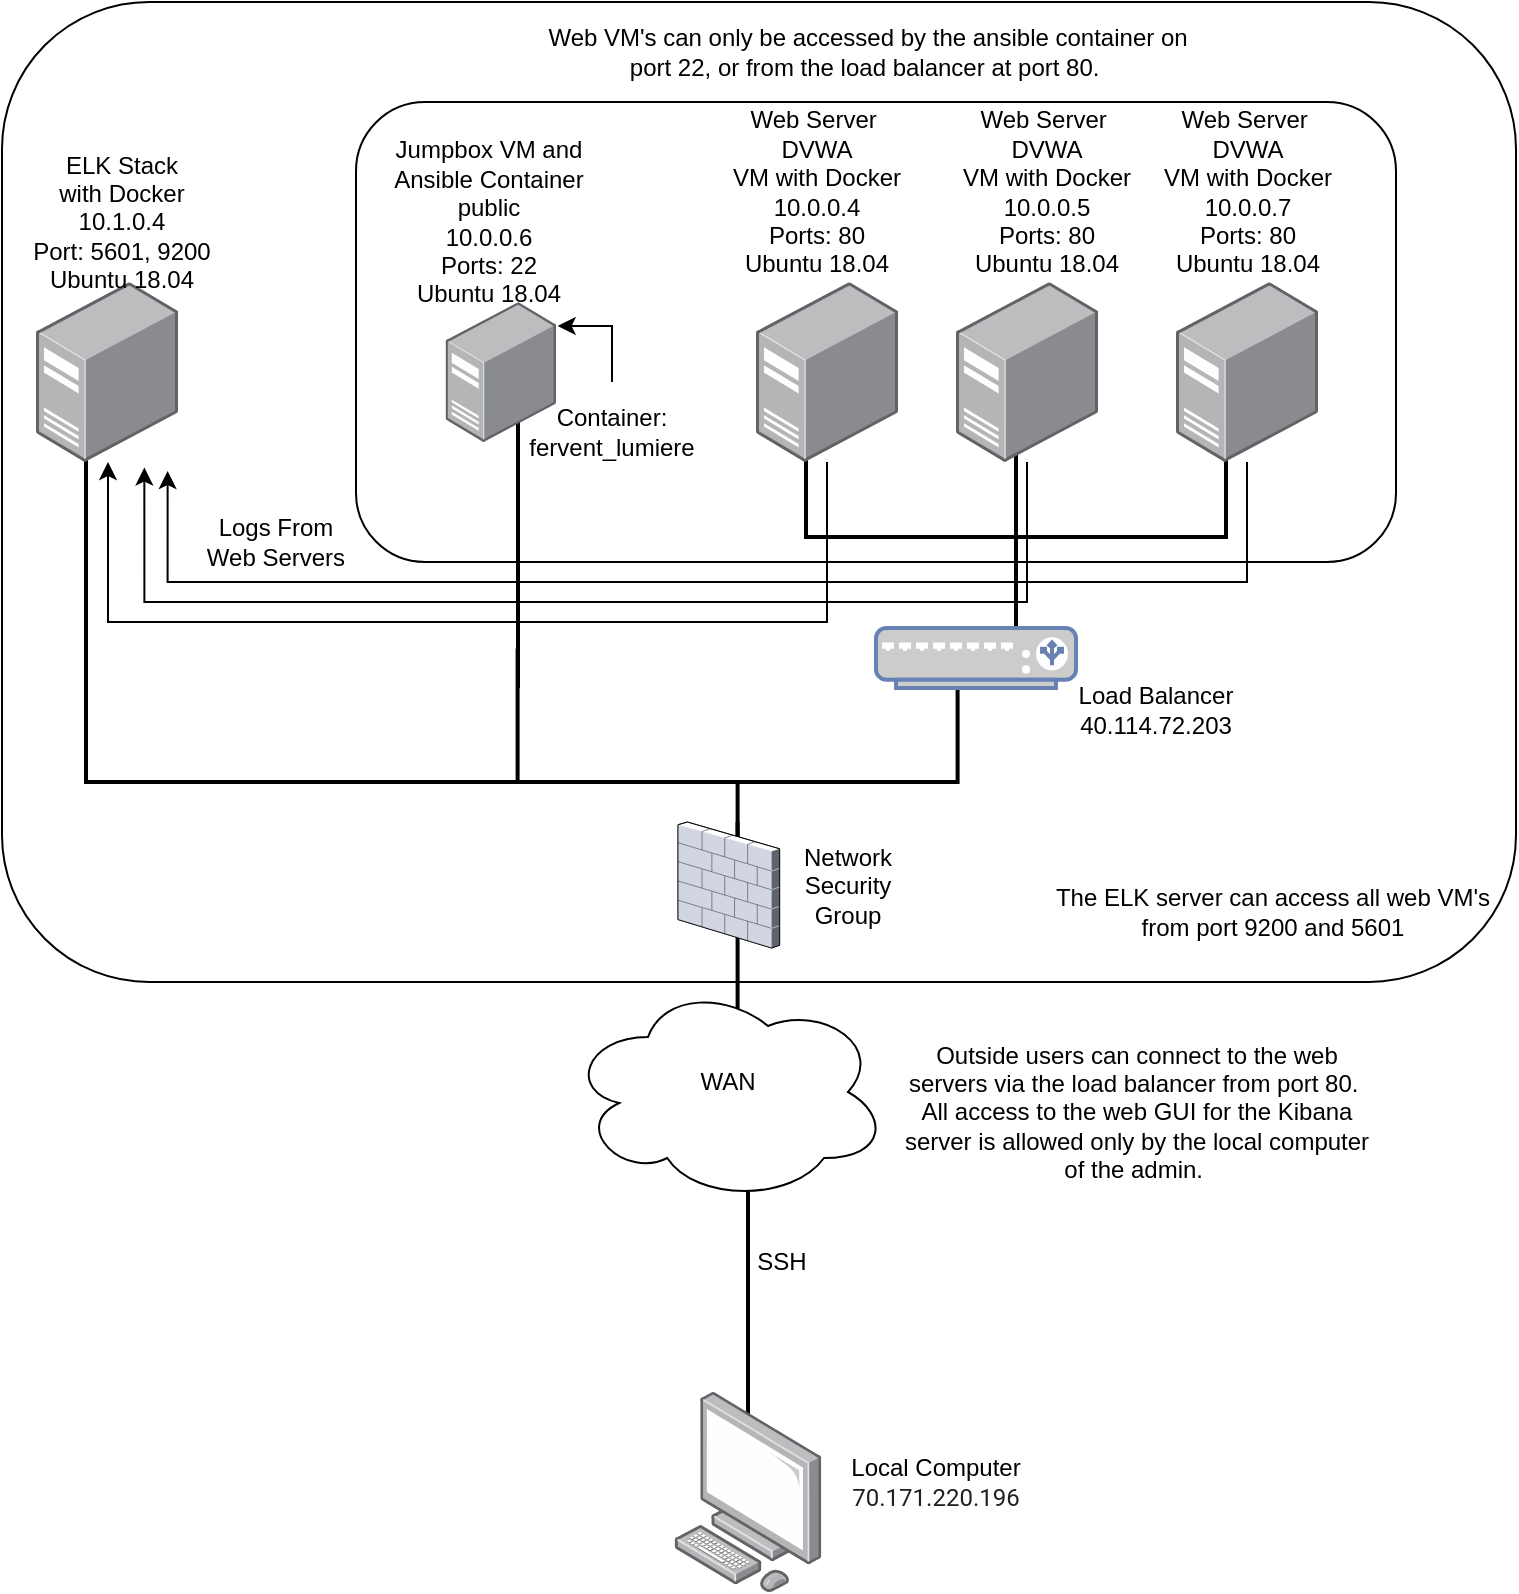 <mxfile version="15.1.1" type="device"><diagram id="eF1Iy3HHIRJT9lwib8re" name="Page-1"><mxGraphModel dx="1185" dy="638" grid="1" gridSize="10" guides="1" tooltips="1" connect="1" arrows="1" fold="1" page="1" pageScale="1" pageWidth="850" pageHeight="1100" math="0" shadow="0"><root><mxCell id="0"/><mxCell id="1" parent="0"/><mxCell id="Uj7m96r3pV73v1qRqBa3-83" value="" style="rounded=1;whiteSpace=wrap;html=1;shadow=0;fillColor=none;" vertex="1" parent="1"><mxGeometry x="220" y="140" width="520" height="230" as="geometry"/></mxCell><mxCell id="Uj7m96r3pV73v1qRqBa3-85" value="" style="rounded=1;whiteSpace=wrap;html=1;shadow=0;fillColor=none;" vertex="1" parent="1"><mxGeometry x="43" y="90" width="757" height="490" as="geometry"/></mxCell><mxCell id="Uj7m96r3pV73v1qRqBa3-59" value="" style="line;strokeWidth=2;direction=south;html=1;" vertex="1" parent="1"><mxGeometry x="405.8" y="500" width="10" height="160" as="geometry"/></mxCell><mxCell id="Uj7m96r3pV73v1qRqBa3-58" value="" style="line;strokeWidth=2;direction=south;html=1;" vertex="1" parent="1"><mxGeometry x="296" y="273" width="10" height="160" as="geometry"/></mxCell><mxCell id="Uj7m96r3pV73v1qRqBa3-40" value="" style="strokeWidth=2;html=1;shape=mxgraph.flowchart.annotation_2;align=left;labelPosition=right;pointerEvents=1;rotation=-90;" vertex="1" parent="1"><mxGeometry x="344.05" y="370" width="133.5" height="220" as="geometry"/></mxCell><mxCell id="Uj7m96r3pV73v1qRqBa3-42" value="" style="line;strokeWidth=2;direction=south;html=1;" vertex="1" parent="1"><mxGeometry x="545" y="300" width="10" height="120" as="geometry"/></mxCell><mxCell id="Uj7m96r3pV73v1qRqBa3-41" value="" style="strokeWidth=2;html=1;shape=mxgraph.flowchart.annotation_2;align=left;labelPosition=right;pointerEvents=1;rotation=-90;" vertex="1" parent="1"><mxGeometry x="497.5" y="252.5" width="105" height="210" as="geometry"/></mxCell><mxCell id="Uj7m96r3pV73v1qRqBa3-13" value="" style="line;strokeWidth=2;html=1;rotation=90;" vertex="1" parent="1"><mxGeometry x="336" y="715" width="160" height="10" as="geometry"/></mxCell><mxCell id="Uj7m96r3pV73v1qRqBa3-2" value="" style="ellipse;shape=cloud;whiteSpace=wrap;html=1;" vertex="1" parent="1"><mxGeometry x="326" y="580" width="160" height="110" as="geometry"/></mxCell><mxCell id="Uj7m96r3pV73v1qRqBa3-4" value="" style="points=[];aspect=fixed;html=1;align=center;shadow=0;dashed=0;image;image=img/lib/allied_telesis/computer_and_terminals/Personal_Computer.svg;" vertex="1" parent="1"><mxGeometry x="379.11" y="785" width="73.79" height="100" as="geometry"/></mxCell><mxCell id="Uj7m96r3pV73v1qRqBa3-6" value="" style="verticalLabelPosition=bottom;sketch=0;aspect=fixed;html=1;verticalAlign=top;strokeColor=none;align=center;outlineConnect=0;shape=mxgraph.citrix.firewall;" vertex="1" parent="1"><mxGeometry x="381.0" y="500" width="50.81" height="63" as="geometry"/></mxCell><mxCell id="Uj7m96r3pV73v1qRqBa3-7" value="" style="fontColor=#0066CC;verticalAlign=top;verticalLabelPosition=bottom;labelPosition=center;align=center;html=1;outlineConnect=0;fillColor=#CCCCCC;strokeColor=#6881B3;gradientColor=none;gradientDirection=north;strokeWidth=2;shape=mxgraph.networks.load_balancer;" vertex="1" parent="1"><mxGeometry x="480" y="403" width="100" height="30" as="geometry"/></mxCell><mxCell id="Uj7m96r3pV73v1qRqBa3-62" style="edgeStyle=orthogonalEdgeStyle;rounded=0;orthogonalLoop=1;jettySize=auto;html=1;" edge="1" parent="1" source="Uj7m96r3pV73v1qRqBa3-10" target="Uj7m96r3pV73v1qRqBa3-5"><mxGeometry relative="1" as="geometry"><Array as="points"><mxPoint x="456" y="400"/><mxPoint x="96" y="400"/></Array></mxGeometry></mxCell><mxCell id="Uj7m96r3pV73v1qRqBa3-10" value="" style="points=[];aspect=fixed;html=1;align=center;shadow=0;dashed=0;image;image=img/lib/allied_telesis/computer_and_terminals/Server_Desktop.svg;" vertex="1" parent="1"><mxGeometry x="420" y="230" width="71" height="90" as="geometry"/></mxCell><mxCell id="Uj7m96r3pV73v1qRqBa3-63" style="edgeStyle=orthogonalEdgeStyle;rounded=0;orthogonalLoop=1;jettySize=auto;html=1;entryX=0.763;entryY=1.031;entryDx=0;entryDy=0;entryPerimeter=0;" edge="1" parent="1" source="Uj7m96r3pV73v1qRqBa3-11" target="Uj7m96r3pV73v1qRqBa3-5"><mxGeometry relative="1" as="geometry"><Array as="points"><mxPoint x="556" y="390"/><mxPoint x="114" y="390"/></Array></mxGeometry></mxCell><mxCell id="Uj7m96r3pV73v1qRqBa3-11" value="" style="points=[];aspect=fixed;html=1;align=center;shadow=0;dashed=0;image;image=img/lib/allied_telesis/computer_and_terminals/Server_Desktop.svg;" vertex="1" parent="1"><mxGeometry x="520" y="230" width="71" height="90" as="geometry"/></mxCell><mxCell id="Uj7m96r3pV73v1qRqBa3-64" style="edgeStyle=orthogonalEdgeStyle;rounded=0;orthogonalLoop=1;jettySize=auto;html=1;entryX=0.927;entryY=1.05;entryDx=0;entryDy=0;entryPerimeter=0;" edge="1" parent="1" source="Uj7m96r3pV73v1qRqBa3-12" target="Uj7m96r3pV73v1qRqBa3-5"><mxGeometry relative="1" as="geometry"><Array as="points"><mxPoint x="666" y="380"/><mxPoint x="126" y="380"/></Array></mxGeometry></mxCell><mxCell id="Uj7m96r3pV73v1qRqBa3-12" value="" style="points=[];aspect=fixed;html=1;align=center;shadow=0;dashed=0;image;image=img/lib/allied_telesis/computer_and_terminals/Server_Desktop.svg;" vertex="1" parent="1"><mxGeometry x="630" y="230" width="71" height="90" as="geometry"/></mxCell><mxCell id="Uj7m96r3pV73v1qRqBa3-20" value="" style="line;strokeWidth=2;direction=south;html=1;rotation=-180;" vertex="1" parent="1"><mxGeometry x="80" y="300" width="10" height="180" as="geometry"/></mxCell><mxCell id="Uj7m96r3pV73v1qRqBa3-21" value="" style="points=[];aspect=fixed;html=1;align=center;shadow=0;dashed=0;image;image=img/lib/allied_telesis/computer_and_terminals/Server_Desktop.svg;" vertex="1" parent="1"><mxGeometry x="264.78" y="240" width="55.22" height="70" as="geometry"/></mxCell><mxCell id="Uj7m96r3pV73v1qRqBa3-29" value="Jumpbox VM and Ansible Container&lt;br&gt;public&lt;br&gt;10.0.0.6&lt;br&gt;Ports: 22&lt;br&gt;Ubuntu 18.04" style="text;html=1;strokeColor=none;fillColor=none;align=center;verticalAlign=middle;whiteSpace=wrap;rounded=0;" vertex="1" parent="1"><mxGeometry x="236.81" y="180" width="99.19" height="40" as="geometry"/></mxCell><mxCell id="Uj7m96r3pV73v1qRqBa3-30" value="Web Server&amp;nbsp;&lt;br&gt;DVWA&lt;br&gt;VM with Docker&lt;br&gt;10.0.0.4&lt;br&gt;Ports: 80&lt;br&gt;Ubuntu 18.04" style="text;html=1;strokeColor=none;fillColor=none;align=center;verticalAlign=middle;whiteSpace=wrap;rounded=0;direction=west;" vertex="1" parent="1"><mxGeometry x="381" y="150" width="139" height="70" as="geometry"/></mxCell><mxCell id="Uj7m96r3pV73v1qRqBa3-33" value="Load Balancer&lt;br&gt;40.114.72.203" style="text;html=1;strokeColor=none;fillColor=none;align=center;verticalAlign=middle;whiteSpace=wrap;rounded=0;" vertex="1" parent="1"><mxGeometry x="560" y="400" width="120" height="87" as="geometry"/></mxCell><mxCell id="Uj7m96r3pV73v1qRqBa3-36" value="SSH" style="text;html=1;strokeColor=none;fillColor=none;align=center;verticalAlign=middle;whiteSpace=wrap;rounded=0;" vertex="1" parent="1"><mxGeometry x="412.9" y="710" width="40" height="20" as="geometry"/></mxCell><mxCell id="Uj7m96r3pV73v1qRqBa3-37" value="Local Computer&lt;br&gt;&lt;span style=&quot;color: rgb(32 , 33 , 36) ; font-family: &amp;#34;roboto&amp;#34; , &amp;#34;arial&amp;#34; , sans-serif ; text-align: left ; background-color: rgb(255 , 255 , 255)&quot;&gt;&lt;font style=&quot;font-size: 12px&quot;&gt;70.171.220.196&lt;/font&gt;&lt;/span&gt;" style="text;html=1;strokeColor=none;fillColor=none;align=center;verticalAlign=middle;whiteSpace=wrap;rounded=0;" vertex="1" parent="1"><mxGeometry x="465" y="805" width="90" height="50" as="geometry"/></mxCell><mxCell id="Uj7m96r3pV73v1qRqBa3-5" value="" style="points=[];aspect=fixed;html=1;align=center;shadow=0;dashed=0;image;image=img/lib/allied_telesis/computer_and_terminals/Server_Desktop.svg;" vertex="1" parent="1"><mxGeometry x="60" y="230" width="71" height="90" as="geometry"/></mxCell><mxCell id="Uj7m96r3pV73v1qRqBa3-43" value="Web Server&amp;nbsp;&lt;br&gt;DVWA&lt;br&gt;VM with Docker&lt;br&gt;10.0.0.5&lt;br&gt;Ports: 80&lt;br&gt;Ubuntu 18.04" style="text;html=1;strokeColor=none;fillColor=none;align=center;verticalAlign=middle;whiteSpace=wrap;rounded=0;" vertex="1" parent="1"><mxGeometry x="501" y="155" width="129" height="60" as="geometry"/></mxCell><mxCell id="Uj7m96r3pV73v1qRqBa3-44" value="Web Server&amp;nbsp;&lt;br&gt;DVWA&lt;br&gt;VM with Docker&lt;br&gt;10.0.0.7&lt;br&gt;Ports: 80&lt;br&gt;Ubuntu 18.04" style="text;html=1;strokeColor=none;fillColor=none;align=center;verticalAlign=middle;whiteSpace=wrap;rounded=0;" vertex="1" parent="1"><mxGeometry x="605.5" y="150" width="120" height="70" as="geometry"/></mxCell><mxCell id="Uj7m96r3pV73v1qRqBa3-45" value="WAN" style="text;html=1;strokeColor=none;fillColor=none;align=center;verticalAlign=middle;whiteSpace=wrap;rounded=0;" vertex="1" parent="1"><mxGeometry x="386" y="620" width="40" height="20" as="geometry"/></mxCell><mxCell id="Uj7m96r3pV73v1qRqBa3-47" value="ELK Stack &lt;br&gt;with Docker&lt;br&gt;10.1.0.4&lt;br&gt;Port: 5601, 9200&lt;br&gt;Ubuntu 18.04" style="text;html=1;strokeColor=none;fillColor=none;align=center;verticalAlign=middle;whiteSpace=wrap;rounded=0;" vertex="1" parent="1"><mxGeometry x="43" y="170" width="120" height="60" as="geometry"/></mxCell><mxCell id="Uj7m96r3pV73v1qRqBa3-57" value="" style="line;strokeWidth=2;html=1;" vertex="1" parent="1"><mxGeometry x="84" y="475" width="230" height="10" as="geometry"/></mxCell><mxCell id="Uj7m96r3pV73v1qRqBa3-60" value="Network Security Group" style="text;html=1;strokeColor=none;fillColor=none;align=center;verticalAlign=middle;whiteSpace=wrap;rounded=0;" vertex="1" parent="1"><mxGeometry x="446" y="521.5" width="40" height="20" as="geometry"/></mxCell><mxCell id="Uj7m96r3pV73v1qRqBa3-65" value="Logs From Web Servers" style="text;html=1;strokeColor=none;fillColor=none;align=center;verticalAlign=middle;whiteSpace=wrap;rounded=0;" vertex="1" parent="1"><mxGeometry x="140" y="350" width="80" height="20" as="geometry"/></mxCell><mxCell id="Uj7m96r3pV73v1qRqBa3-84" value="Web VM's can only be accessed by the ansible container on port 22, or from the load balancer at port 80.&amp;nbsp;" style="text;html=1;strokeColor=none;fillColor=none;align=center;verticalAlign=middle;whiteSpace=wrap;rounded=0;shadow=0;" vertex="1" parent="1"><mxGeometry x="306" y="90" width="340" height="50" as="geometry"/></mxCell><mxCell id="Uj7m96r3pV73v1qRqBa3-86" value="The ELK server can access all web VM's from port 9200 and 5601" style="text;html=1;strokeColor=none;fillColor=none;align=center;verticalAlign=middle;whiteSpace=wrap;rounded=0;shadow=0;" vertex="1" parent="1"><mxGeometry x="565.5" y="510" width="224.5" height="70" as="geometry"/></mxCell><mxCell id="Uj7m96r3pV73v1qRqBa3-87" value="Outside users can connect to the web servers via the load balancer from port 80.&amp;nbsp;&lt;br&gt;All access to the web GUI for the Kibana server is allowed only by the local computer of the admin.&amp;nbsp;" style="text;html=1;strokeColor=none;fillColor=none;align=center;verticalAlign=middle;whiteSpace=wrap;rounded=0;shadow=0;" vertex="1" parent="1"><mxGeometry x="491" y="600" width="239" height="90" as="geometry"/></mxCell><mxCell id="Uj7m96r3pV73v1qRqBa3-91" style="edgeStyle=orthogonalEdgeStyle;rounded=0;orthogonalLoop=1;jettySize=auto;html=1;exitX=0.5;exitY=0;exitDx=0;exitDy=0;entryX=1.015;entryY=0.171;entryDx=0;entryDy=0;entryPerimeter=0;" edge="1" parent="1" source="Uj7m96r3pV73v1qRqBa3-89" target="Uj7m96r3pV73v1qRqBa3-21"><mxGeometry relative="1" as="geometry"><Array as="points"><mxPoint x="348" y="252"/></Array></mxGeometry></mxCell><mxCell id="Uj7m96r3pV73v1qRqBa3-89" value="Container: fervent_lumiere" style="text;html=1;strokeColor=none;fillColor=none;align=center;verticalAlign=middle;whiteSpace=wrap;rounded=0;shadow=0;" vertex="1" parent="1"><mxGeometry x="296" y="280" width="104" height="50" as="geometry"/></mxCell></root></mxGraphModel></diagram></mxfile>